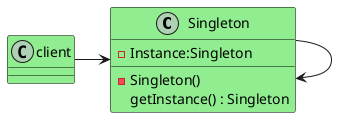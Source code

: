 @startuml Singleton structure
skinparam class {
BackgroundColor lightGreen
BorderColor black
}

class Singleton {
    -Instance:Singleton
    -Singleton()
    getInstance() : Singleton
}

client -right->Singleton 

Singleton--> Singleton

@enduml